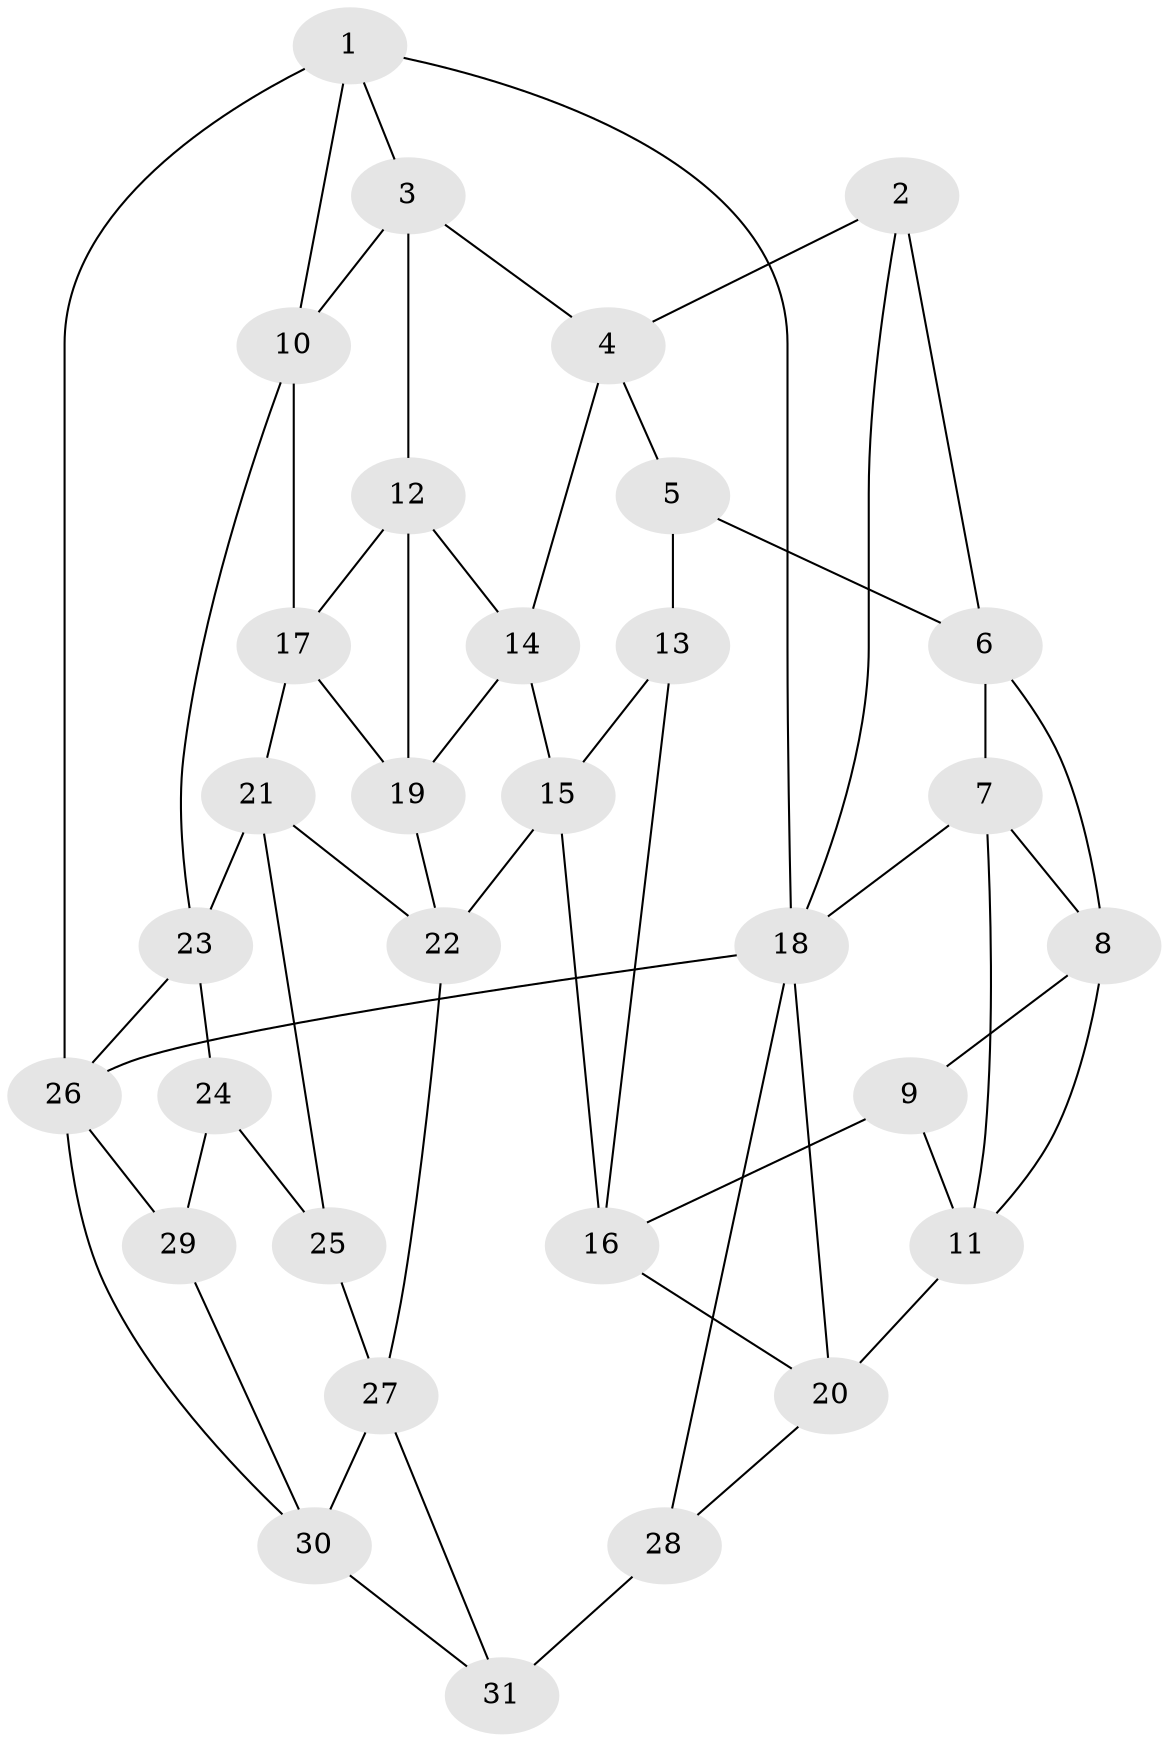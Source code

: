 // original degree distribution, {3: 0.03333333333333333, 6: 0.2, 5: 0.5333333333333333, 4: 0.23333333333333334}
// Generated by graph-tools (version 1.1) at 2025/27/03/09/25 03:27:15]
// undirected, 31 vertices, 59 edges
graph export_dot {
graph [start="1"]
  node [color=gray90,style=filled];
  1;
  2;
  3;
  4;
  5;
  6;
  7;
  8;
  9;
  10;
  11;
  12;
  13;
  14;
  15;
  16;
  17;
  18;
  19;
  20;
  21;
  22;
  23;
  24;
  25;
  26;
  27;
  28;
  29;
  30;
  31;
  1 -- 3 [weight=1.0];
  1 -- 10 [weight=1.0];
  1 -- 18 [weight=1.0];
  1 -- 26 [weight=1.0];
  2 -- 4 [weight=1.0];
  2 -- 6 [weight=1.0];
  2 -- 18 [weight=1.0];
  3 -- 4 [weight=1.0];
  3 -- 10 [weight=1.0];
  3 -- 12 [weight=1.0];
  4 -- 5 [weight=1.0];
  4 -- 14 [weight=1.0];
  5 -- 6 [weight=1.0];
  5 -- 13 [weight=2.0];
  6 -- 7 [weight=1.0];
  6 -- 8 [weight=1.0];
  7 -- 8 [weight=1.0];
  7 -- 11 [weight=1.0];
  7 -- 18 [weight=1.0];
  8 -- 9 [weight=1.0];
  8 -- 11 [weight=1.0];
  9 -- 11 [weight=1.0];
  9 -- 16 [weight=1.0];
  10 -- 17 [weight=1.0];
  10 -- 23 [weight=1.0];
  11 -- 20 [weight=1.0];
  12 -- 14 [weight=1.0];
  12 -- 17 [weight=1.0];
  12 -- 19 [weight=1.0];
  13 -- 15 [weight=1.0];
  13 -- 16 [weight=1.0];
  14 -- 15 [weight=1.0];
  14 -- 19 [weight=1.0];
  15 -- 16 [weight=1.0];
  15 -- 22 [weight=1.0];
  16 -- 20 [weight=1.0];
  17 -- 19 [weight=1.0];
  17 -- 21 [weight=1.0];
  18 -- 20 [weight=1.0];
  18 -- 26 [weight=1.0];
  18 -- 28 [weight=1.0];
  19 -- 22 [weight=1.0];
  20 -- 28 [weight=1.0];
  21 -- 22 [weight=1.0];
  21 -- 23 [weight=1.0];
  21 -- 25 [weight=1.0];
  22 -- 27 [weight=1.0];
  23 -- 24 [weight=1.0];
  23 -- 26 [weight=1.0];
  24 -- 25 [weight=1.0];
  24 -- 29 [weight=2.0];
  25 -- 27 [weight=1.0];
  26 -- 29 [weight=1.0];
  26 -- 30 [weight=1.0];
  27 -- 30 [weight=1.0];
  27 -- 31 [weight=1.0];
  28 -- 31 [weight=2.0];
  29 -- 30 [weight=1.0];
  30 -- 31 [weight=1.0];
}

